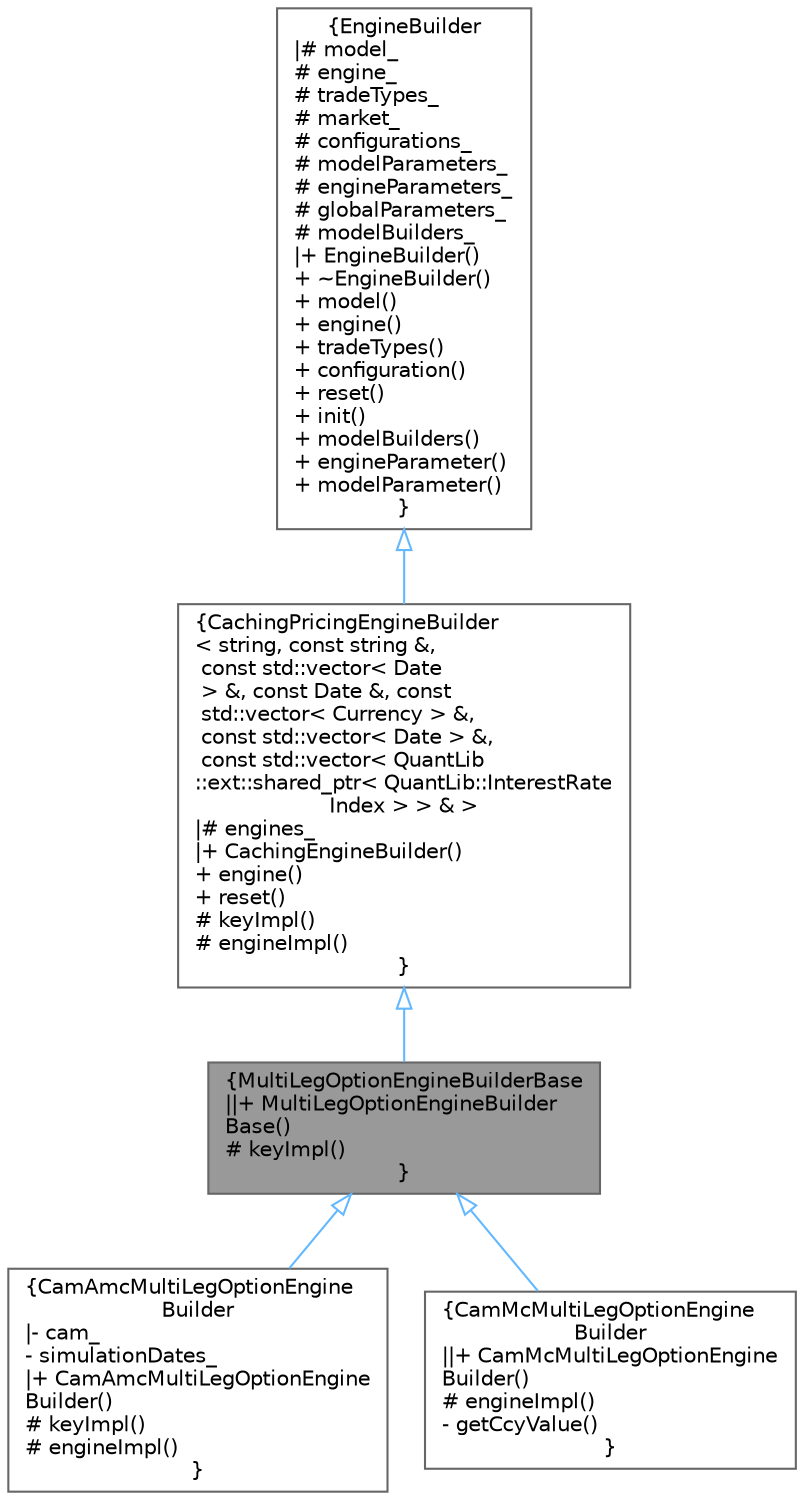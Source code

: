 digraph "MultiLegOptionEngineBuilderBase"
{
 // INTERACTIVE_SVG=YES
 // LATEX_PDF_SIZE
  bgcolor="transparent";
  edge [fontname=Helvetica,fontsize=10,labelfontname=Helvetica,labelfontsize=10];
  node [fontname=Helvetica,fontsize=10,shape=box,height=0.2,width=0.4];
  Node1 [label="{MultiLegOptionEngineBuilderBase\n||+ MultiLegOptionEngineBuilder\lBase()\l# keyImpl()\l}",height=0.2,width=0.4,color="gray40", fillcolor="grey60", style="filled", fontcolor="black",tooltip="MultiLeg option engine builder base class."];
  Node2 -> Node1 [dir="back",color="steelblue1",style="solid",arrowtail="onormal"];
  Node2 [label="{CachingPricingEngineBuilder\l\< string, const string &,\l const std::vector\< Date\l \> &, const Date &, const\l std::vector\< Currency \> &,\l const std::vector\< Date \> &,\l const std::vector\< QuantLib\l::ext::shared_ptr\< QuantLib::InterestRate\lIndex \> \> & \>\n|# engines_\l|+ CachingEngineBuilder()\l+ engine()\l+ reset()\l# keyImpl()\l# engineImpl()\l}",height=0.2,width=0.4,color="gray40", fillcolor="white", style="filled",URL="$classore_1_1data_1_1_caching_engine_builder.html",tooltip="Abstract template EngineBuilder class that can cache engines and coupon pricers."];
  Node3 -> Node2 [dir="back",color="steelblue1",style="solid",arrowtail="onormal"];
  Node3 [label="{EngineBuilder\n|# model_\l# engine_\l# tradeTypes_\l# market_\l# configurations_\l# modelParameters_\l# engineParameters_\l# globalParameters_\l# modelBuilders_\l|+ EngineBuilder()\l+ ~EngineBuilder()\l+ model()\l+ engine()\l+ tradeTypes()\l+ configuration()\l+ reset()\l+ init()\l+ modelBuilders()\l+ engineParameter()\l+ modelParameter()\l}",height=0.2,width=0.4,color="gray40", fillcolor="white", style="filled",URL="$classore_1_1data_1_1_engine_builder.html",tooltip="Base PricingEngine Builder class for a specific model and engine."];
  Node1 -> Node4 [dir="back",color="steelblue1",style="solid",arrowtail="onormal"];
  Node4 [label="{CamAmcMultiLegOptionEngine\lBuilder\n|- cam_\l- simulationDates_\l|+ CamAmcMultiLegOptionEngine\lBuilder()\l# keyImpl()\l# engineImpl()\l}",height=0.2,width=0.4,color="gray40", fillcolor="white", style="filled",URL="$classore_1_1data_1_1_cam_amc_multi_leg_option_engine_builder.html",tooltip="Multileg option engine builder for external cam, with additional simulation dates (AMC)"];
  Node1 -> Node5 [dir="back",color="steelblue1",style="solid",arrowtail="onormal"];
  Node5 [label="{CamMcMultiLegOptionEngine\lBuilder\n||+ CamMcMultiLegOptionEngine\lBuilder()\l# engineImpl()\l- getCcyValue()\l}",height=0.2,width=0.4,color="gray40", fillcolor="white", style="filled",URL="$classore_1_1data_1_1_cam_mc_multi_leg_option_engine_builder.html",tooltip="MultiLeg option engine builder for MC pricer."];
}
